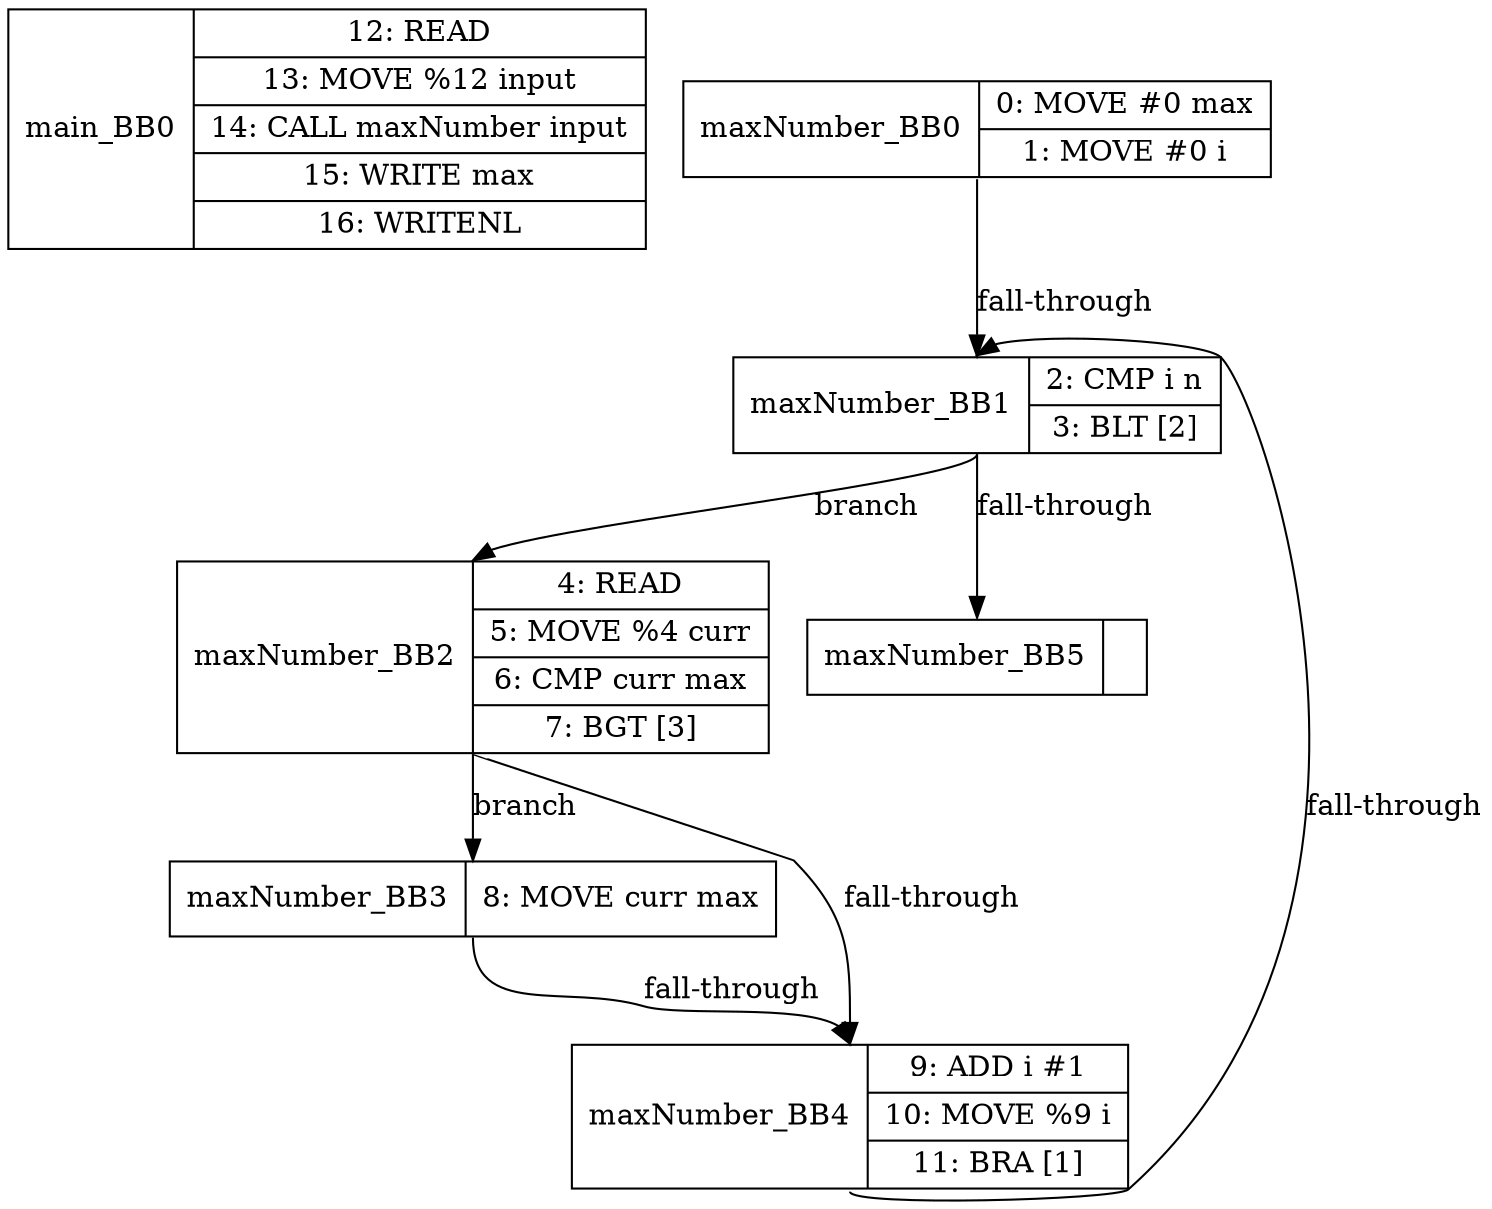 diGraph G { 
main_BB0 [shape=record, label="<b>main_BB0| {12: READ |13: MOVE %12 input|14: CALL maxNumber input|15: WRITE max|16: WRITENL }"];
maxNumber_BB0 [shape=record, label="<b>maxNumber_BB0| {0: MOVE #0 max|1: MOVE #0 i}"];
maxNumber_BB1 [shape=record, label="<b>maxNumber_BB1| {2: CMP i n|3: BLT [2]}"];
maxNumber_BB2 [shape=record, label="<b>maxNumber_BB2| {4: READ |5: MOVE %4 curr|6: CMP curr max|7: BGT [3]}"];
maxNumber_BB3 [shape=record, label="<b>maxNumber_BB3| {8: MOVE curr max}"];
maxNumber_BB4 [shape=record, label="<b>maxNumber_BB4| {9: ADD i #1|10: MOVE %9 i|11: BRA [1]}"];
maxNumber_BB5 [shape=record, label="<b>maxNumber_BB5| {}"];

maxNumber_BB0:s -> maxNumber_BB1:n [label="fall-through"];
maxNumber_BB1:s -> maxNumber_BB2:n [label="branch"];
maxNumber_BB1:s -> maxNumber_BB5:n [label="fall-through"];
maxNumber_BB2:s -> maxNumber_BB3:n [label="branch"];
maxNumber_BB2:s -> maxNumber_BB4:n [label="fall-through"];
maxNumber_BB3:s -> maxNumber_BB4:n [label="fall-through"];
maxNumber_BB4:s -> maxNumber_BB1:n [label="fall-through"];


}